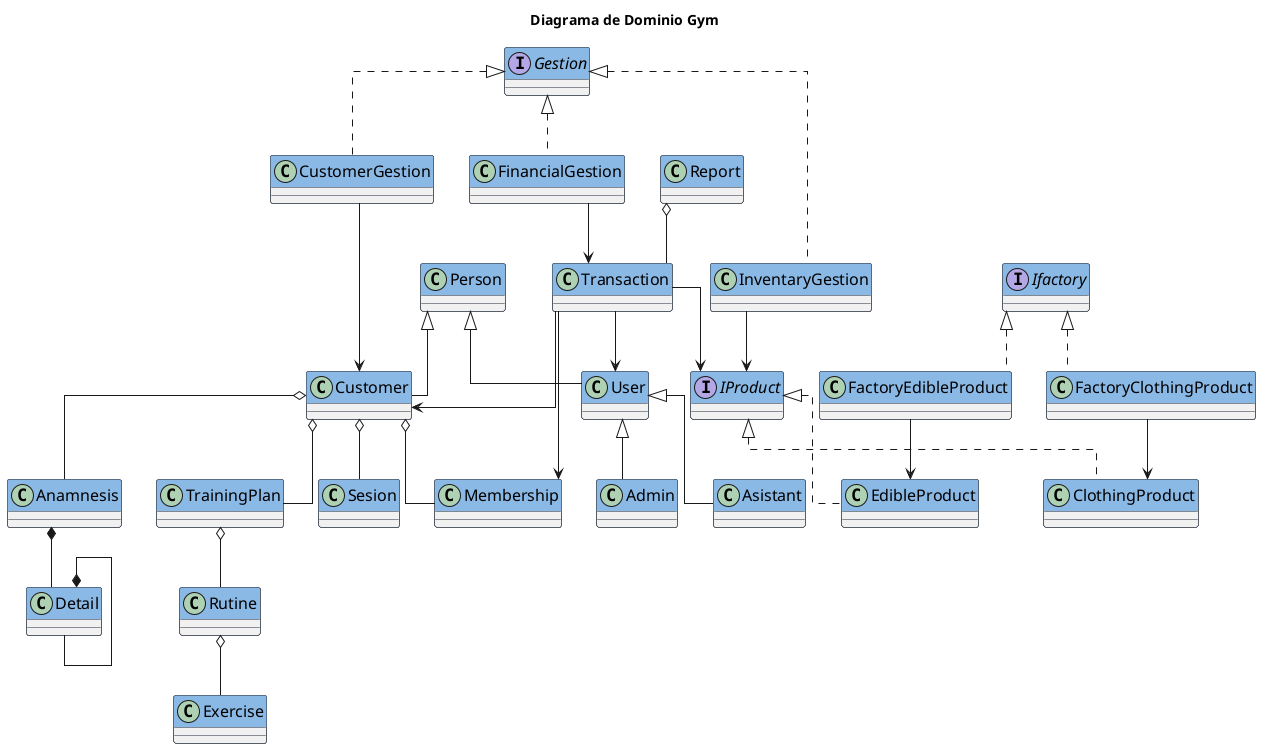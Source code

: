 @startuml
title Diagrama de Dominio Gym

' ----- CLASES ----------
class Person{

}
class Customer{

}
class User{

}
class Anamnesis{

}
class Detail{

}
class Membership{

}
class TrainingPlan{

}
class Rutine{

}
class Exercise{

}
class Sesion{

}
class Admin{

}
class Asistant{

}
interface IProduct{

}
class EdibleProduct{

}
class ClothingProduct{

}
interface Ifactory{
}
class FactoryEdibleProduct{

}
class FactoryClothingProduct{

}
class InventaryGestion{

}
class CustomerGestion{

}
class FinancialGestion{
}
interface Gestion{

}
class Transaction{

}
class Report{

}
'------ RELACIONES ---------
Person <|-- User
Person <|-- Customer
User <|-- Asistant
User <|-- Admin
Ifactory <|.. FactoryClothingProduct
Ifactory <|.. FactoryEdibleProduct
IProduct <|.. EdibleProduct
IProduct <|.. ClothingProduct
Gestion <|.. InventaryGestion
Gestion <|.. CustomerGestion
Gestion <|.. FinancialGestion
Customer o-- Anamnesis
Customer o-- Membership
Customer o-- TrainingPlan
Customer o-- Sesion
TrainingPlan o-- Rutine
Report o-- Transaction
Rutine o-- Exercise
Anamnesis *-- Detail
Detail*-- Detail
FactoryEdibleProduct --> EdibleProduct
FactoryClothingProduct --> ClothingProduct
InventaryGestion --> IProduct
CustomerGestion --> Customer

FinancialGestion --> Transaction
Transaction --> User
Transaction --> Customer
Transaction --> IProduct
Transaction --> Membership



' Definir la apariencia general
skinparam classAttributeIconSize 8
skinparam classFontSize 16
skinparam classFontName "Arial"
skinparam classBorderColor #212837
skinparam classHeaderFontColor #FFFFFF
skinparam classHeaderBackgroundColor #8BB9E6
skinparam classArrowColor #6E95C2
skinparam linetype ortho

' k
@enduml